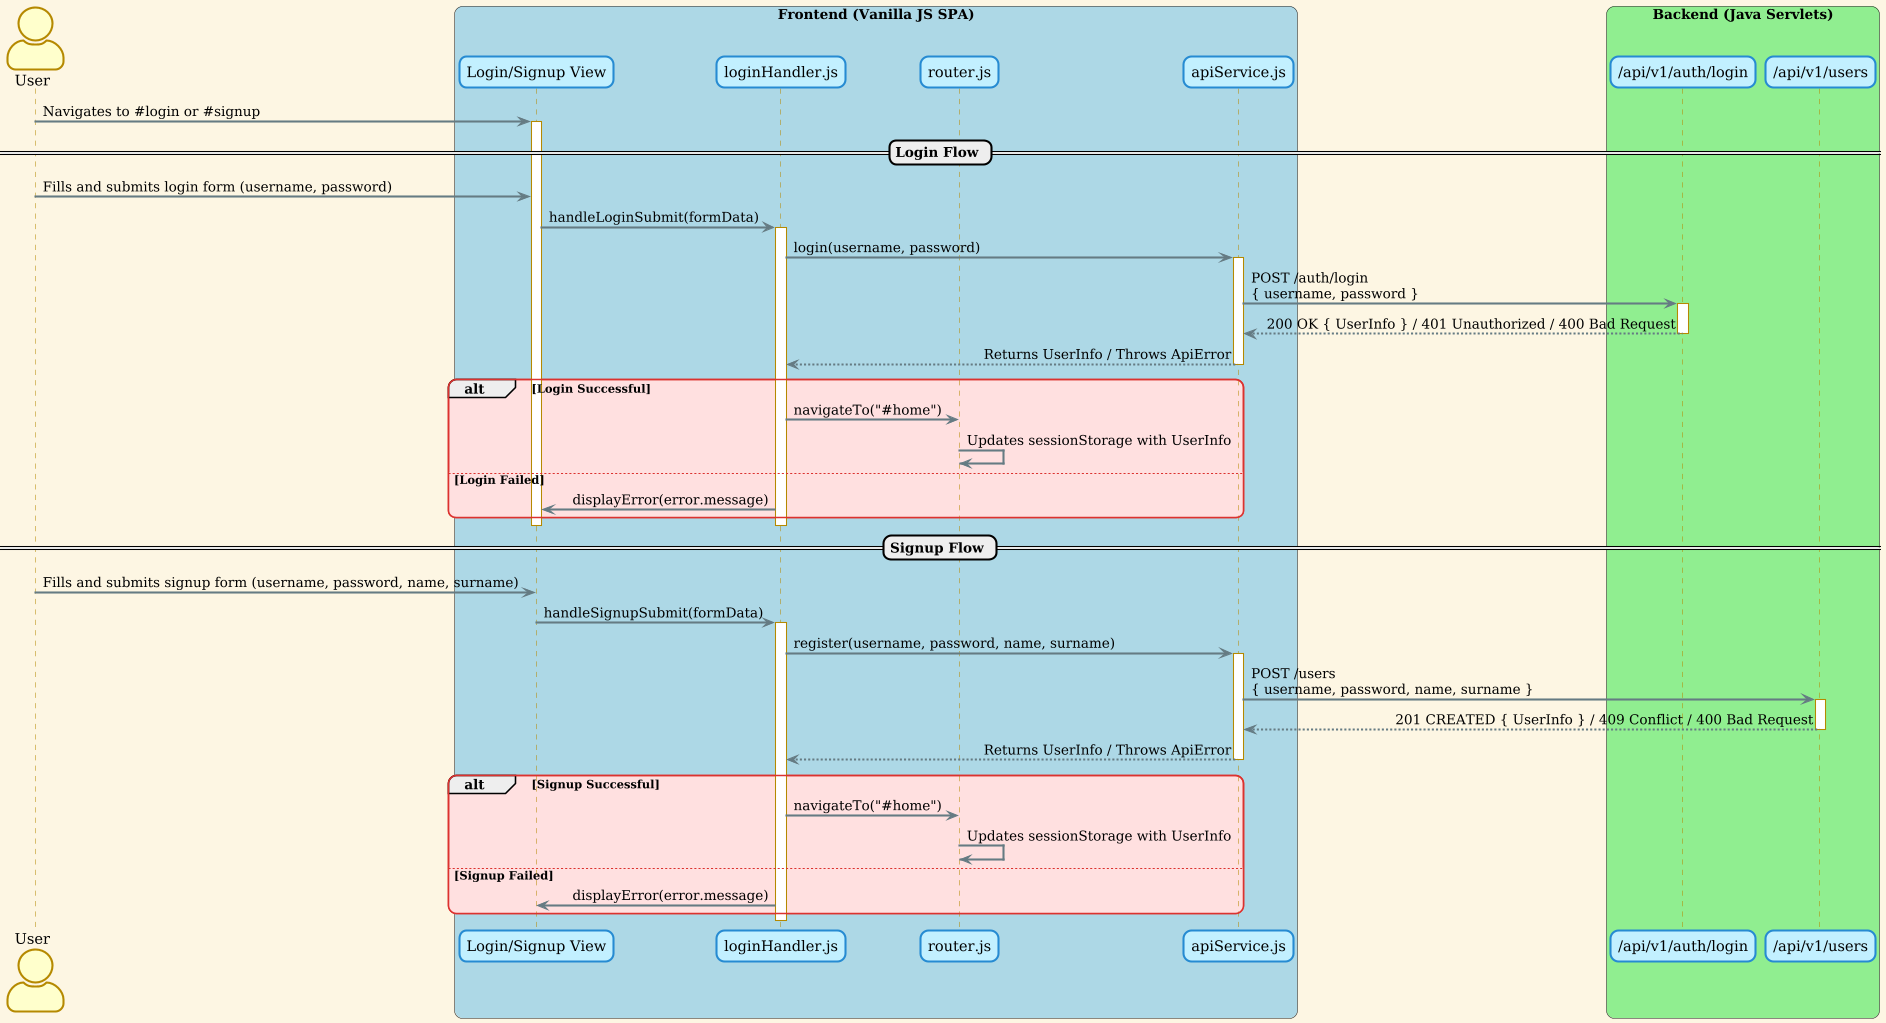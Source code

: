 @startuml
!theme sunlust
actor User

box "Frontend (Vanilla JS SPA)" #LightBlue
  participant "Login/Signup View" as LoginView
  participant "loginHandler.js" as LoginHandler
  participant "router.js" as Router
  participant "apiService.js" as ApiService
end box

box "Backend (Java Servlets)" #LightGreen
  participant "/api/v1/auth/login" as LoginServlet
  participant "/api/v1/users" as UserServlet
end box

User -> LoginView : Navigates to #login or #signup
activate LoginView

== Login Flow ==

User -> LoginView : Fills and submits login form (username, password)
LoginView -> LoginHandler : handleLoginSubmit(formData)
activate LoginHandler
LoginHandler -> ApiService : login(username, password)
activate ApiService
ApiService -> LoginServlet : POST /auth/login\n{ username, password }
activate LoginServlet
LoginServlet --> ApiService : 200 OK { UserInfo } / 401 Unauthorized / 400 Bad Request
deactivate LoginServlet
ApiService --> LoginHandler : Returns UserInfo / Throws ApiError
deactivate ApiService

alt Login Successful
  LoginHandler -> Router : navigateTo("#home")
  Router -> Router : Updates sessionStorage with UserInfo
else Login Failed
  LoginHandler -> LoginView : displayError(error.message)
end
deactivate LoginHandler
deactivate LoginView

== Signup Flow ==

User -> LoginView : Fills and submits signup form (username, password, name, surname)
LoginView -> LoginHandler : handleSignupSubmit(formData)
activate LoginHandler
LoginHandler -> ApiService : register(username, password, name, surname)
activate ApiService
ApiService -> UserServlet : POST /users\n{ username, password, name, surname }
activate UserServlet
UserServlet --> ApiService : 201 CREATED { UserInfo } / 409 Conflict / 400 Bad Request
deactivate UserServlet
ApiService --> LoginHandler : Returns UserInfo / Throws ApiError
deactivate ApiService

alt Signup Successful
  LoginHandler -> Router : navigateTo("#home")
  Router -> Router : Updates sessionStorage with UserInfo
else Signup Failed
  LoginHandler -> LoginView : displayError(error.message)
end
deactivate LoginHandler
deactivate LoginView

@enduml
